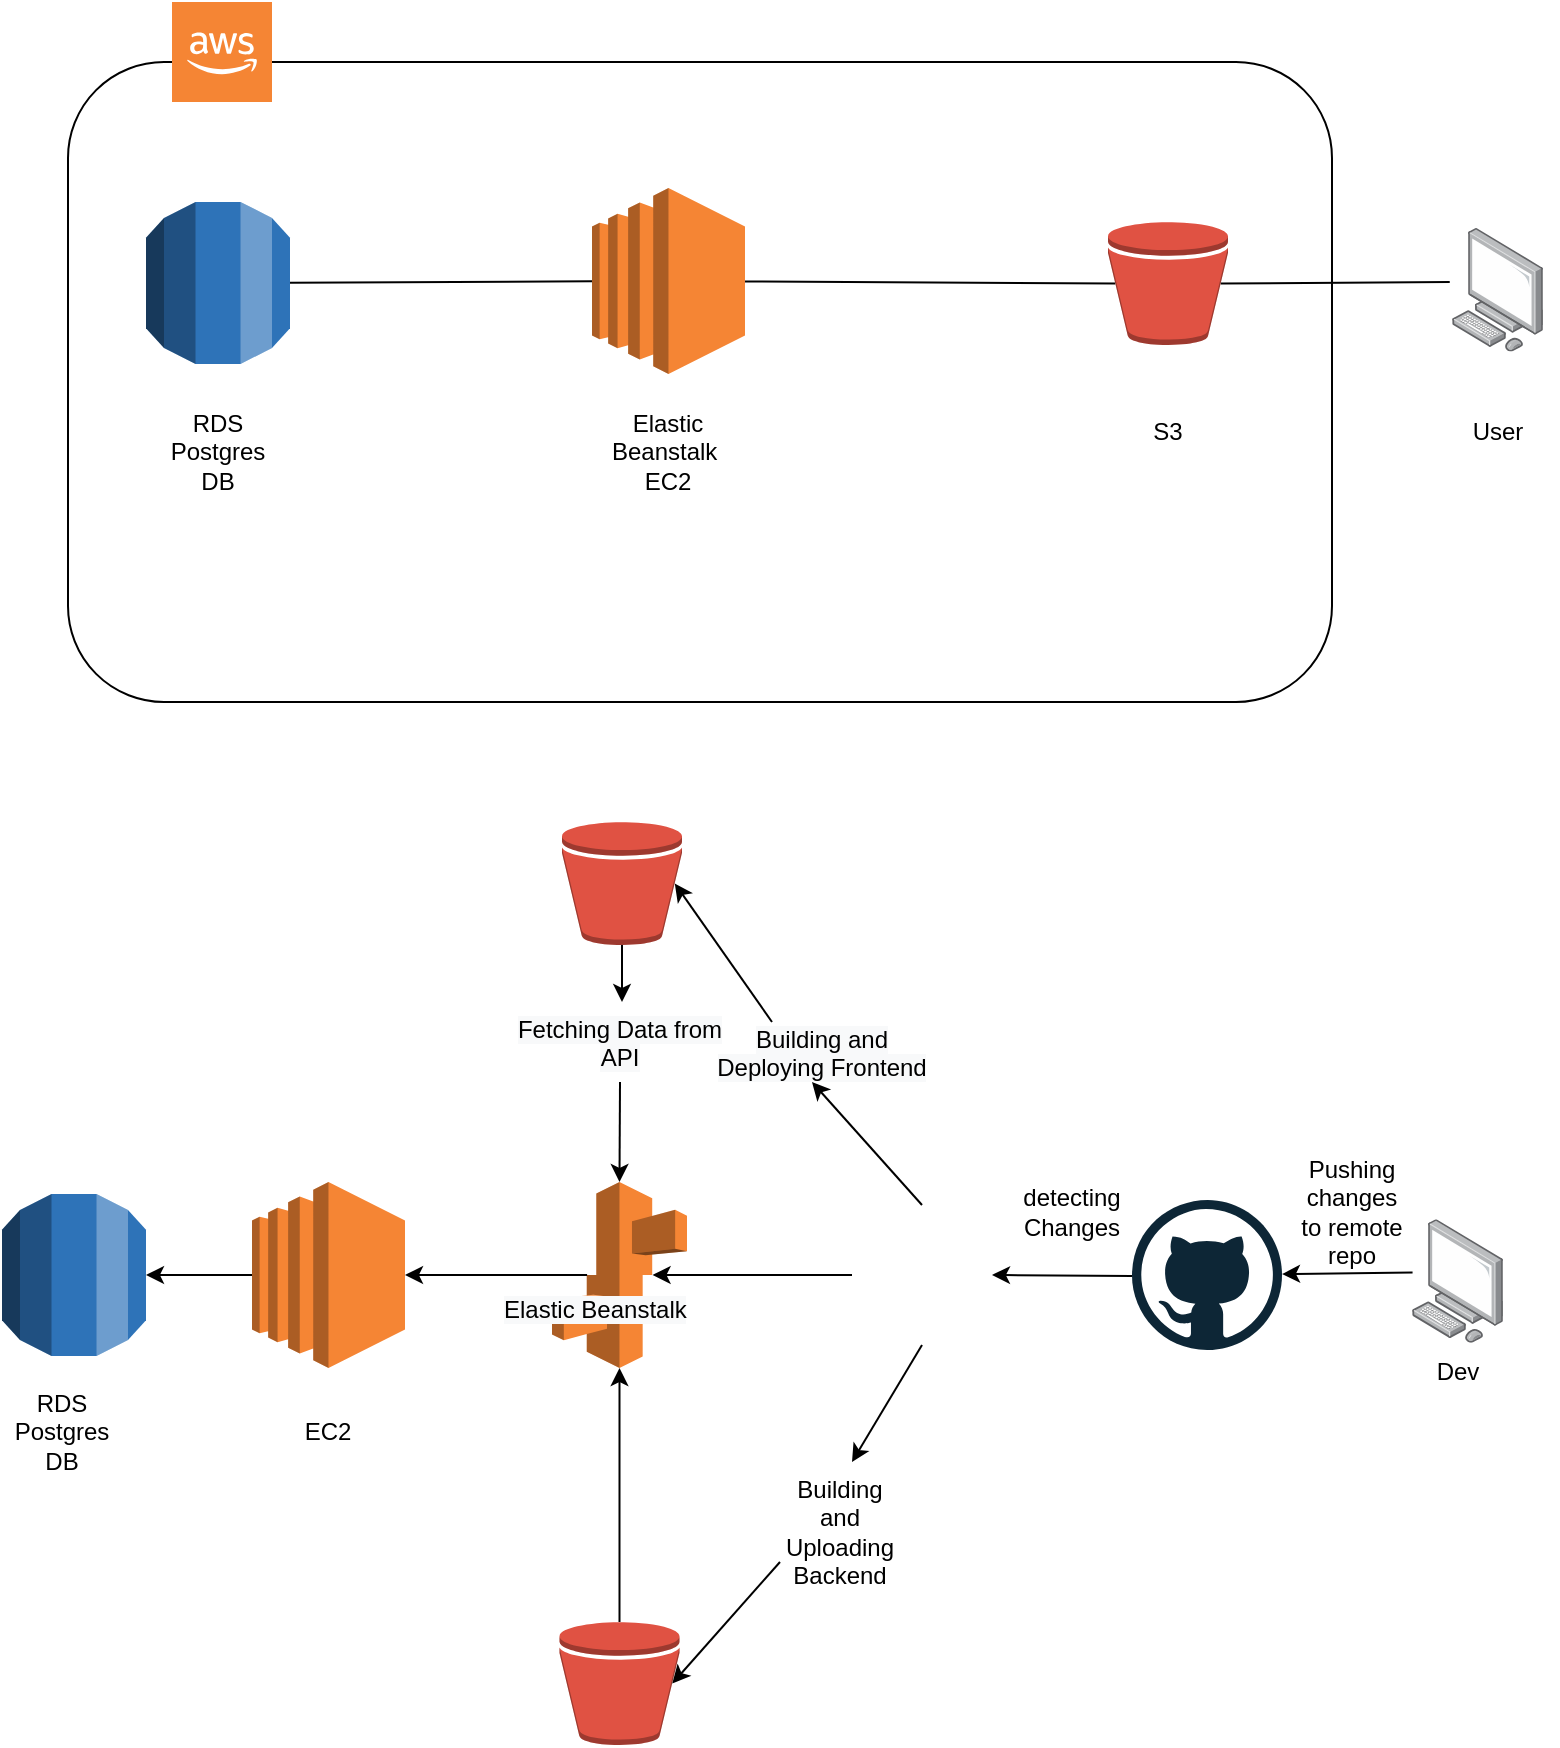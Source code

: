 <mxfile version="16.6.1" type="github">
  <diagram id="Rzt9a8joFgOcegN6ocFM" name="Page-1">
    <mxGraphModel dx="1042" dy="633" grid="1" gridSize="10" guides="1" tooltips="1" connect="1" arrows="1" fold="1" page="1" pageScale="1" pageWidth="827" pageHeight="1169" math="0" shadow="0">
      <root>
        <mxCell id="0" />
        <mxCell id="1" parent="0" />
        <mxCell id="bqSCgphzB1fXigl6qMUR-4" value="" style="rounded=1;whiteSpace=wrap;html=1;" parent="1" vertex="1">
          <mxGeometry x="58" y="90" width="632" height="320" as="geometry" />
        </mxCell>
        <mxCell id="bqSCgphzB1fXigl6qMUR-1" value="" style="outlineConnect=0;dashed=0;verticalLabelPosition=bottom;verticalAlign=top;align=center;html=1;shape=mxgraph.aws3.ec2;fillColor=#F58534;gradientColor=none;" parent="1" vertex="1">
          <mxGeometry x="320" y="153" width="76.5" height="93" as="geometry" />
        </mxCell>
        <mxCell id="bqSCgphzB1fXigl6qMUR-2" value="" style="outlineConnect=0;dashed=0;verticalLabelPosition=bottom;verticalAlign=top;align=center;html=1;shape=mxgraph.aws3.rds;fillColor=#2E73B8;gradientColor=none;" parent="1" vertex="1">
          <mxGeometry x="97" y="160" width="72" height="81" as="geometry" />
        </mxCell>
        <mxCell id="bqSCgphzB1fXigl6qMUR-3" value="" style="outlineConnect=0;dashed=0;verticalLabelPosition=bottom;verticalAlign=top;align=center;html=1;shape=mxgraph.aws3.bucket;fillColor=#E05243;gradientColor=none;" parent="1" vertex="1">
          <mxGeometry x="578" y="170" width="60" height="61.5" as="geometry" />
        </mxCell>
        <mxCell id="bqSCgphzB1fXigl6qMUR-5" value="" style="points=[];aspect=fixed;html=1;align=center;shadow=0;dashed=0;image;image=img/lib/allied_telesis/computer_and_terminals/Personal_Computer.svg;" parent="1" vertex="1">
          <mxGeometry x="750" y="173" width="45.6" height="61.8" as="geometry" />
        </mxCell>
        <mxCell id="bqSCgphzB1fXigl6qMUR-6" value="" style="outlineConnect=0;dashed=0;verticalLabelPosition=bottom;verticalAlign=top;align=center;html=1;shape=mxgraph.aws3.cloud_2;fillColor=#F58534;gradientColor=none;" parent="1" vertex="1">
          <mxGeometry x="110" y="60" width="50" height="50" as="geometry" />
        </mxCell>
        <mxCell id="bqSCgphzB1fXigl6qMUR-9" value="" style="endArrow=none;html=1;rounded=0;" parent="1" source="bqSCgphzB1fXigl6qMUR-2" target="bqSCgphzB1fXigl6qMUR-1" edge="1">
          <mxGeometry width="50" height="50" relative="1" as="geometry">
            <mxPoint x="220" y="330" as="sourcePoint" />
            <mxPoint x="270" y="280" as="targetPoint" />
          </mxGeometry>
        </mxCell>
        <mxCell id="bqSCgphzB1fXigl6qMUR-10" value="" style="endArrow=none;html=1;rounded=0;entryX=0.06;entryY=0.5;entryDx=0;entryDy=0;entryPerimeter=0;" parent="1" source="bqSCgphzB1fXigl6qMUR-1" target="bqSCgphzB1fXigl6qMUR-3" edge="1">
          <mxGeometry width="50" height="50" relative="1" as="geometry">
            <mxPoint x="350" y="370" as="sourcePoint" />
            <mxPoint x="400" y="320" as="targetPoint" />
          </mxGeometry>
        </mxCell>
        <mxCell id="bqSCgphzB1fXigl6qMUR-11" value="" style="endArrow=none;html=1;rounded=0;entryX=-0.025;entryY=0.436;entryDx=0;entryDy=0;entryPerimeter=0;exitX=0.94;exitY=0.5;exitDx=0;exitDy=0;exitPerimeter=0;" parent="1" source="bqSCgphzB1fXigl6qMUR-3" target="bqSCgphzB1fXigl6qMUR-5" edge="1">
          <mxGeometry width="50" height="50" relative="1" as="geometry">
            <mxPoint x="690" y="320" as="sourcePoint" />
            <mxPoint x="620" y="420" as="targetPoint" />
          </mxGeometry>
        </mxCell>
        <mxCell id="bqSCgphzB1fXigl6qMUR-12" value="Elastic Beanstalk&amp;nbsp;&lt;br&gt;EC2" style="text;html=1;strokeColor=none;fillColor=none;align=center;verticalAlign=middle;whiteSpace=wrap;rounded=0;" parent="1" vertex="1">
          <mxGeometry x="328.25" y="270" width="60" height="30" as="geometry" />
        </mxCell>
        <mxCell id="bqSCgphzB1fXigl6qMUR-13" value="S3" style="text;html=1;strokeColor=none;fillColor=none;align=center;verticalAlign=middle;whiteSpace=wrap;rounded=0;" parent="1" vertex="1">
          <mxGeometry x="578" y="260" width="60" height="30" as="geometry" />
        </mxCell>
        <mxCell id="bqSCgphzB1fXigl6qMUR-14" value="RDS&lt;br&gt;Postgres DB" style="text;html=1;strokeColor=none;fillColor=none;align=center;verticalAlign=middle;whiteSpace=wrap;rounded=0;" parent="1" vertex="1">
          <mxGeometry x="103" y="270" width="60" height="30" as="geometry" />
        </mxCell>
        <mxCell id="bqSCgphzB1fXigl6qMUR-15" value="User" style="text;html=1;strokeColor=none;fillColor=none;align=center;verticalAlign=middle;whiteSpace=wrap;rounded=0;" parent="1" vertex="1">
          <mxGeometry x="742.8" y="260" width="60" height="30" as="geometry" />
        </mxCell>
        <mxCell id="CZdlWOLGmcwC6h2nwBLU-1" value="" style="points=[];aspect=fixed;html=1;align=center;shadow=0;dashed=0;image;image=img/lib/allied_telesis/computer_and_terminals/Personal_Computer.svg;" vertex="1" parent="1">
          <mxGeometry x="730" y="668.6" width="45.6" height="61.8" as="geometry" />
        </mxCell>
        <mxCell id="CZdlWOLGmcwC6h2nwBLU-2" value="Dev" style="text;html=1;strokeColor=none;fillColor=none;align=center;verticalAlign=middle;whiteSpace=wrap;rounded=0;" vertex="1" parent="1">
          <mxGeometry x="722.8" y="730.4" width="60" height="30" as="geometry" />
        </mxCell>
        <mxCell id="CZdlWOLGmcwC6h2nwBLU-3" value="" style="dashed=0;outlineConnect=0;html=1;align=center;labelPosition=center;verticalLabelPosition=bottom;verticalAlign=top;shape=mxgraph.weblogos.github" vertex="1" parent="1">
          <mxGeometry x="590" y="659" width="75" height="75" as="geometry" />
        </mxCell>
        <mxCell id="CZdlWOLGmcwC6h2nwBLU-5" value="" style="shape=image;imageAspect=0;aspect=fixed;verticalLabelPosition=bottom;verticalAlign=top;image=https://avatars.githubusercontent.com/u/1231870?s=200&amp;v=4;" vertex="1" parent="1">
          <mxGeometry x="450" y="661.5" width="70" height="70" as="geometry" />
        </mxCell>
        <mxCell id="CZdlWOLGmcwC6h2nwBLU-6" value="" style="outlineConnect=0;dashed=0;verticalLabelPosition=bottom;verticalAlign=top;align=center;html=1;shape=mxgraph.aws3.elastic_beanstalk;fillColor=#F58534;gradientColor=none;" vertex="1" parent="1">
          <mxGeometry x="300" y="650" width="67.5" height="93" as="geometry" />
        </mxCell>
        <mxCell id="CZdlWOLGmcwC6h2nwBLU-7" value="" style="outlineConnect=0;dashed=0;verticalLabelPosition=bottom;verticalAlign=top;align=center;html=1;shape=mxgraph.aws3.bucket;fillColor=#E05243;gradientColor=none;" vertex="1" parent="1">
          <mxGeometry x="305" y="470" width="60" height="61.5" as="geometry" />
        </mxCell>
        <mxCell id="CZdlWOLGmcwC6h2nwBLU-8" value="" style="outlineConnect=0;dashed=0;verticalLabelPosition=bottom;verticalAlign=top;align=center;html=1;shape=mxgraph.aws3.bucket;fillColor=#E05243;gradientColor=none;" vertex="1" parent="1">
          <mxGeometry x="303.75" y="870" width="60" height="61.5" as="geometry" />
        </mxCell>
        <mxCell id="CZdlWOLGmcwC6h2nwBLU-9" value="" style="outlineConnect=0;dashed=0;verticalLabelPosition=bottom;verticalAlign=top;align=center;html=1;shape=mxgraph.aws3.rds;fillColor=#2E73B8;gradientColor=none;" vertex="1" parent="1">
          <mxGeometry x="25" y="656" width="72" height="81" as="geometry" />
        </mxCell>
        <mxCell id="CZdlWOLGmcwC6h2nwBLU-10" value="" style="outlineConnect=0;dashed=0;verticalLabelPosition=bottom;verticalAlign=top;align=center;html=1;shape=mxgraph.aws3.ec2;fillColor=#F58534;gradientColor=none;" vertex="1" parent="1">
          <mxGeometry x="150" y="650" width="76.5" height="93" as="geometry" />
        </mxCell>
        <mxCell id="CZdlWOLGmcwC6h2nwBLU-11" value="" style="endArrow=classic;html=1;rounded=0;entryX=1;entryY=0.5;entryDx=0;entryDy=0;entryPerimeter=0;exitX=0;exitY=0.5;exitDx=0;exitDy=0;exitPerimeter=0;" edge="1" parent="1" source="CZdlWOLGmcwC6h2nwBLU-10" target="CZdlWOLGmcwC6h2nwBLU-9">
          <mxGeometry width="50" height="50" relative="1" as="geometry">
            <mxPoint x="110" y="850" as="sourcePoint" />
            <mxPoint x="160" y="800" as="targetPoint" />
          </mxGeometry>
        </mxCell>
        <mxCell id="CZdlWOLGmcwC6h2nwBLU-12" value="" style="endArrow=classic;html=1;rounded=0;entryX=1;entryY=0.5;entryDx=0;entryDy=0;entryPerimeter=0;exitX=0.26;exitY=0.5;exitDx=0;exitDy=0;exitPerimeter=0;" edge="1" parent="1" source="CZdlWOLGmcwC6h2nwBLU-6" target="CZdlWOLGmcwC6h2nwBLU-10">
          <mxGeometry width="50" height="50" relative="1" as="geometry">
            <mxPoint x="160" y="910" as="sourcePoint" />
            <mxPoint x="210" y="860" as="targetPoint" />
          </mxGeometry>
        </mxCell>
        <mxCell id="CZdlWOLGmcwC6h2nwBLU-13" value="" style="endArrow=classic;html=1;rounded=0;exitX=0;exitY=0.5;exitDx=0;exitDy=0;entryX=0.745;entryY=0.5;entryDx=0;entryDy=0;entryPerimeter=0;" edge="1" parent="1" source="CZdlWOLGmcwC6h2nwBLU-5" target="CZdlWOLGmcwC6h2nwBLU-6">
          <mxGeometry width="50" height="50" relative="1" as="geometry">
            <mxPoint x="470" y="890" as="sourcePoint" />
            <mxPoint x="520" y="840" as="targetPoint" />
          </mxGeometry>
        </mxCell>
        <mxCell id="CZdlWOLGmcwC6h2nwBLU-14" value="" style="endArrow=classic;html=1;rounded=0;entryX=1;entryY=0.5;entryDx=0;entryDy=0;" edge="1" parent="1" target="CZdlWOLGmcwC6h2nwBLU-5">
          <mxGeometry width="50" height="50" relative="1" as="geometry">
            <mxPoint x="590" y="697" as="sourcePoint" />
            <mxPoint x="600" y="820" as="targetPoint" />
          </mxGeometry>
        </mxCell>
        <mxCell id="CZdlWOLGmcwC6h2nwBLU-15" value="" style="endArrow=classic;html=1;rounded=0;exitX=0.006;exitY=0.431;exitDx=0;exitDy=0;exitPerimeter=0;" edge="1" parent="1" source="CZdlWOLGmcwC6h2nwBLU-1" target="CZdlWOLGmcwC6h2nwBLU-3">
          <mxGeometry width="50" height="50" relative="1" as="geometry">
            <mxPoint x="630" y="860" as="sourcePoint" />
            <mxPoint x="700" y="710" as="targetPoint" />
          </mxGeometry>
        </mxCell>
        <mxCell id="CZdlWOLGmcwC6h2nwBLU-16" value="Pushing changes to remote repo" style="text;html=1;strokeColor=none;fillColor=none;align=center;verticalAlign=middle;whiteSpace=wrap;rounded=0;" vertex="1" parent="1">
          <mxGeometry x="670" y="650" width="60" height="30" as="geometry" />
        </mxCell>
        <mxCell id="CZdlWOLGmcwC6h2nwBLU-18" value="detecting Changes" style="text;html=1;strokeColor=none;fillColor=none;align=center;verticalAlign=middle;whiteSpace=wrap;rounded=0;" vertex="1" parent="1">
          <mxGeometry x="530" y="650" width="60" height="30" as="geometry" />
        </mxCell>
        <mxCell id="CZdlWOLGmcwC6h2nwBLU-19" value="" style="endArrow=classic;html=1;rounded=0;exitX=0.5;exitY=0;exitDx=0;exitDy=0;" edge="1" parent="1" source="CZdlWOLGmcwC6h2nwBLU-5">
          <mxGeometry width="50" height="50" relative="1" as="geometry">
            <mxPoint x="390" y="690" as="sourcePoint" />
            <mxPoint x="430" y="600" as="targetPoint" />
          </mxGeometry>
        </mxCell>
        <mxCell id="CZdlWOLGmcwC6h2nwBLU-20" value="" style="endArrow=classic;html=1;rounded=0;entryX=0.94;entryY=0.5;entryDx=0;entryDy=0;entryPerimeter=0;" edge="1" parent="1" target="CZdlWOLGmcwC6h2nwBLU-7">
          <mxGeometry width="50" height="50" relative="1" as="geometry">
            <mxPoint x="410" y="570" as="sourcePoint" />
            <mxPoint x="360" y="523" as="targetPoint" />
          </mxGeometry>
        </mxCell>
        <mxCell id="CZdlWOLGmcwC6h2nwBLU-21" value="" style="endArrow=classic;html=1;rounded=0;" edge="1" parent="1" source="CZdlWOLGmcwC6h2nwBLU-7">
          <mxGeometry width="50" height="50" relative="1" as="geometry">
            <mxPoint x="425" y="594.5" as="sourcePoint" />
            <mxPoint x="335" y="560" as="targetPoint" />
          </mxGeometry>
        </mxCell>
        <mxCell id="CZdlWOLGmcwC6h2nwBLU-22" value="" style="endArrow=classic;html=1;rounded=0;entryX=0.5;entryY=0;entryDx=0;entryDy=0;entryPerimeter=0;" edge="1" parent="1" target="CZdlWOLGmcwC6h2nwBLU-6">
          <mxGeometry width="50" height="50" relative="1" as="geometry">
            <mxPoint x="334" y="600" as="sourcePoint" />
            <mxPoint x="340" y="570" as="targetPoint" />
          </mxGeometry>
        </mxCell>
        <mxCell id="CZdlWOLGmcwC6h2nwBLU-25" value="Building and Uploading Backend" style="text;html=1;strokeColor=none;fillColor=none;align=center;verticalAlign=middle;whiteSpace=wrap;rounded=0;" vertex="1" parent="1">
          <mxGeometry x="414" y="810" width="60" height="30" as="geometry" />
        </mxCell>
        <mxCell id="CZdlWOLGmcwC6h2nwBLU-26" value="" style="endArrow=classic;html=1;rounded=0;exitX=0.5;exitY=1;exitDx=0;exitDy=0;" edge="1" parent="1" source="CZdlWOLGmcwC6h2nwBLU-5">
          <mxGeometry width="50" height="50" relative="1" as="geometry">
            <mxPoint x="495" y="671.5" as="sourcePoint" />
            <mxPoint x="450" y="790" as="targetPoint" />
          </mxGeometry>
        </mxCell>
        <mxCell id="CZdlWOLGmcwC6h2nwBLU-27" value="" style="endArrow=classic;html=1;rounded=0;exitX=0.5;exitY=1;exitDx=0;exitDy=0;entryX=0.94;entryY=0.5;entryDx=0;entryDy=0;entryPerimeter=0;" edge="1" parent="1" target="CZdlWOLGmcwC6h2nwBLU-8">
          <mxGeometry width="50" height="50" relative="1" as="geometry">
            <mxPoint x="414" y="840" as="sourcePoint" />
            <mxPoint x="379" y="898.5" as="targetPoint" />
          </mxGeometry>
        </mxCell>
        <mxCell id="CZdlWOLGmcwC6h2nwBLU-28" value="" style="endArrow=classic;html=1;rounded=0;exitX=0.5;exitY=0;exitDx=0;exitDy=0;exitPerimeter=0;" edge="1" parent="1" source="CZdlWOLGmcwC6h2nwBLU-8" target="CZdlWOLGmcwC6h2nwBLU-6">
          <mxGeometry width="50" height="50" relative="1" as="geometry">
            <mxPoint x="327.55" y="706.5" as="sourcePoint" />
            <mxPoint x="236.5" y="706.5" as="targetPoint" />
          </mxGeometry>
        </mxCell>
        <mxCell id="CZdlWOLGmcwC6h2nwBLU-31" value="&lt;span style=&quot;color: rgb(0 , 0 , 0) ; font-family: &amp;#34;helvetica&amp;#34; ; font-size: 12px ; font-style: normal ; font-weight: 400 ; letter-spacing: normal ; text-indent: 0px ; text-transform: none ; word-spacing: 0px ; background-color: rgb(248 , 249 , 250) ; display: inline ; float: none&quot;&gt;Building and Deploying Frontend&lt;/span&gt;" style="text;whiteSpace=wrap;html=1;align=center;" vertex="1" parent="1">
          <mxGeometry x="380" y="565" width="110" height="40" as="geometry" />
        </mxCell>
        <mxCell id="CZdlWOLGmcwC6h2nwBLU-32" value="&lt;span style=&quot;color: rgb(0 , 0 , 0) ; font-family: &amp;#34;helvetica&amp;#34; ; font-size: 12px ; font-style: normal ; font-weight: 400 ; letter-spacing: normal ; text-align: center ; text-indent: 0px ; text-transform: none ; word-spacing: 0px ; background-color: rgb(248 , 249 , 250) ; display: inline ; float: none&quot;&gt;Elastic Beanstalk&lt;/span&gt;" style="text;whiteSpace=wrap;html=1;" vertex="1" parent="1">
          <mxGeometry x="274" y="700.4" width="200" height="30" as="geometry" />
        </mxCell>
        <mxCell id="CZdlWOLGmcwC6h2nwBLU-33" value="RDS&lt;br&gt;Postgres DB" style="text;html=1;strokeColor=none;fillColor=none;align=center;verticalAlign=middle;whiteSpace=wrap;rounded=0;" vertex="1" parent="1">
          <mxGeometry x="25" y="760.4" width="60" height="30" as="geometry" />
        </mxCell>
        <mxCell id="CZdlWOLGmcwC6h2nwBLU-34" value="EC2" style="text;html=1;strokeColor=none;fillColor=none;align=center;verticalAlign=middle;whiteSpace=wrap;rounded=0;" vertex="1" parent="1">
          <mxGeometry x="158.25" y="760.4" width="60" height="30" as="geometry" />
        </mxCell>
        <mxCell id="CZdlWOLGmcwC6h2nwBLU-35" value="&lt;span style=&quot;color: rgb(0 , 0 , 0) ; font-family: &amp;#34;helvetica&amp;#34; ; font-size: 12px ; font-style: normal ; font-weight: 400 ; letter-spacing: normal ; text-indent: 0px ; text-transform: none ; word-spacing: 0px ; background-color: rgb(248 , 249 , 250) ; display: inline ; float: none&quot;&gt;Fetching Data from API&lt;/span&gt;" style="text;whiteSpace=wrap;html=1;align=center;" vertex="1" parent="1">
          <mxGeometry x="278.75" y="560" width="110" height="40" as="geometry" />
        </mxCell>
      </root>
    </mxGraphModel>
  </diagram>
</mxfile>
